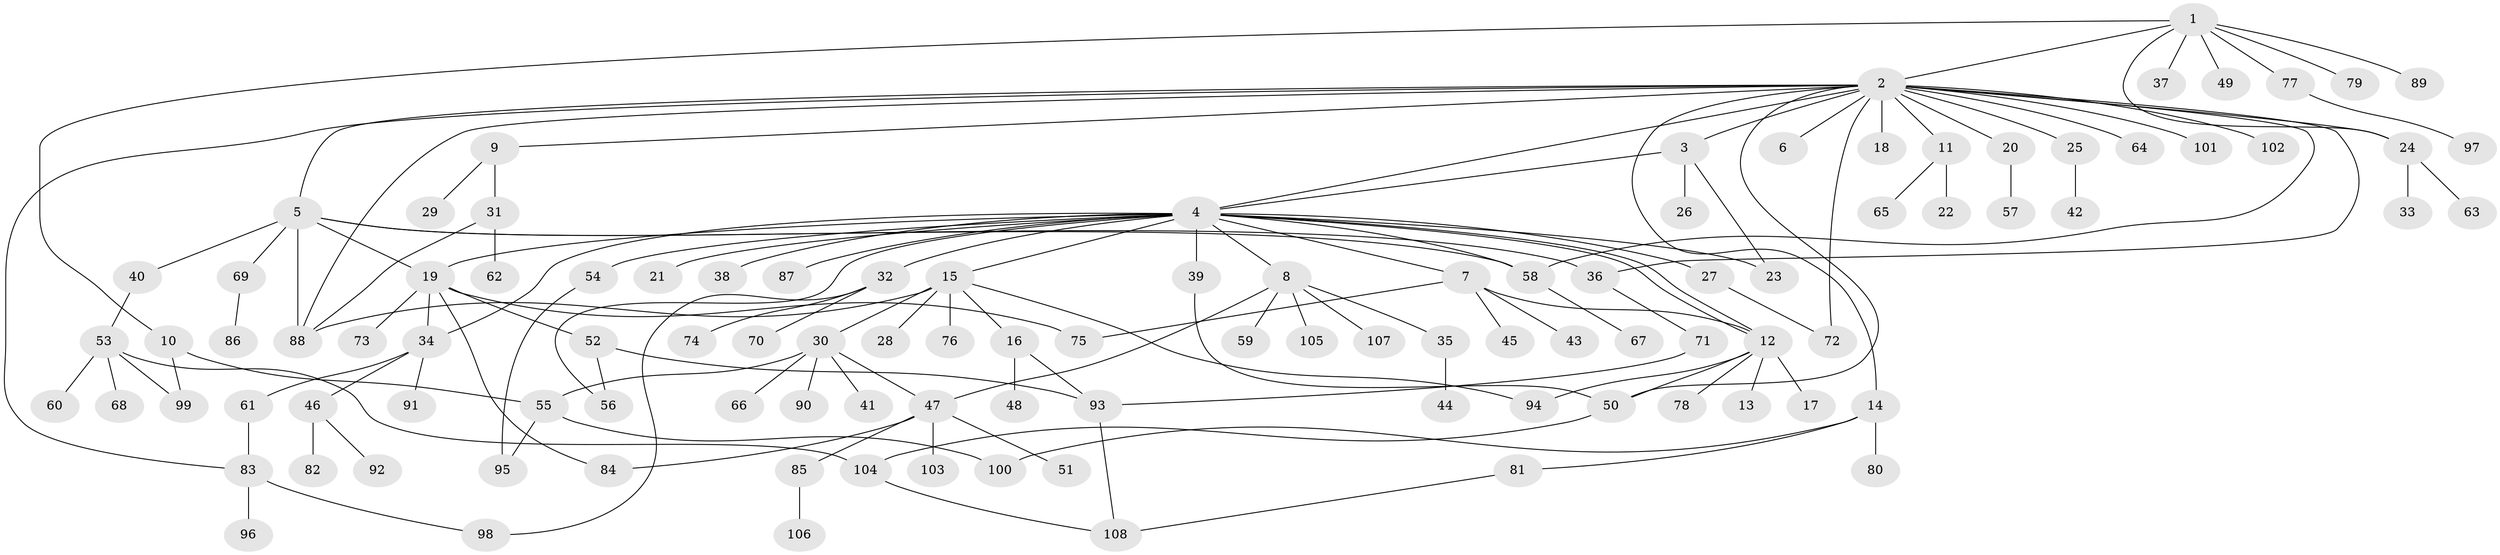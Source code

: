 // coarse degree distribution, {20: 0.023255813953488372, 3: 0.13953488372093023, 14: 0.023255813953488372, 9: 0.023255813953488372, 1: 0.5348837209302325, 6: 0.046511627906976744, 11: 0.023255813953488372, 2: 0.11627906976744186, 5: 0.023255813953488372, 4: 0.046511627906976744}
// Generated by graph-tools (version 1.1) at 2025/18/03/04/25 18:18:08]
// undirected, 108 vertices, 139 edges
graph export_dot {
graph [start="1"]
  node [color=gray90,style=filled];
  1;
  2;
  3;
  4;
  5;
  6;
  7;
  8;
  9;
  10;
  11;
  12;
  13;
  14;
  15;
  16;
  17;
  18;
  19;
  20;
  21;
  22;
  23;
  24;
  25;
  26;
  27;
  28;
  29;
  30;
  31;
  32;
  33;
  34;
  35;
  36;
  37;
  38;
  39;
  40;
  41;
  42;
  43;
  44;
  45;
  46;
  47;
  48;
  49;
  50;
  51;
  52;
  53;
  54;
  55;
  56;
  57;
  58;
  59;
  60;
  61;
  62;
  63;
  64;
  65;
  66;
  67;
  68;
  69;
  70;
  71;
  72;
  73;
  74;
  75;
  76;
  77;
  78;
  79;
  80;
  81;
  82;
  83;
  84;
  85;
  86;
  87;
  88;
  89;
  90;
  91;
  92;
  93;
  94;
  95;
  96;
  97;
  98;
  99;
  100;
  101;
  102;
  103;
  104;
  105;
  106;
  107;
  108;
  1 -- 2;
  1 -- 10;
  1 -- 24;
  1 -- 37;
  1 -- 49;
  1 -- 77;
  1 -- 79;
  1 -- 89;
  2 -- 3;
  2 -- 4;
  2 -- 5;
  2 -- 6;
  2 -- 9;
  2 -- 11;
  2 -- 14;
  2 -- 18;
  2 -- 20;
  2 -- 24;
  2 -- 25;
  2 -- 36;
  2 -- 50;
  2 -- 58;
  2 -- 64;
  2 -- 72;
  2 -- 83;
  2 -- 88;
  2 -- 101;
  2 -- 102;
  3 -- 4;
  3 -- 23;
  3 -- 26;
  4 -- 7;
  4 -- 8;
  4 -- 12;
  4 -- 12;
  4 -- 15;
  4 -- 19;
  4 -- 21;
  4 -- 23;
  4 -- 27;
  4 -- 32;
  4 -- 34;
  4 -- 38;
  4 -- 39;
  4 -- 54;
  4 -- 56;
  4 -- 58;
  4 -- 87;
  5 -- 19;
  5 -- 36;
  5 -- 40;
  5 -- 58;
  5 -- 69;
  5 -- 88;
  7 -- 12;
  7 -- 43;
  7 -- 45;
  7 -- 75;
  8 -- 35;
  8 -- 47;
  8 -- 59;
  8 -- 105;
  8 -- 107;
  9 -- 29;
  9 -- 31;
  10 -- 55;
  10 -- 99;
  11 -- 22;
  11 -- 65;
  12 -- 13;
  12 -- 17;
  12 -- 50;
  12 -- 78;
  12 -- 94;
  14 -- 80;
  14 -- 81;
  14 -- 100;
  15 -- 16;
  15 -- 28;
  15 -- 30;
  15 -- 76;
  15 -- 88;
  15 -- 94;
  16 -- 48;
  16 -- 93;
  19 -- 34;
  19 -- 52;
  19 -- 73;
  19 -- 75;
  19 -- 84;
  20 -- 57;
  24 -- 33;
  24 -- 63;
  25 -- 42;
  27 -- 72;
  30 -- 41;
  30 -- 47;
  30 -- 55;
  30 -- 66;
  30 -- 90;
  31 -- 62;
  31 -- 88;
  32 -- 70;
  32 -- 74;
  32 -- 98;
  34 -- 46;
  34 -- 61;
  34 -- 91;
  35 -- 44;
  36 -- 71;
  39 -- 50;
  40 -- 53;
  46 -- 82;
  46 -- 92;
  47 -- 51;
  47 -- 84;
  47 -- 85;
  47 -- 103;
  50 -- 104;
  52 -- 56;
  52 -- 93;
  53 -- 60;
  53 -- 68;
  53 -- 99;
  53 -- 104;
  54 -- 95;
  55 -- 95;
  55 -- 100;
  58 -- 67;
  61 -- 83;
  69 -- 86;
  71 -- 93;
  77 -- 97;
  81 -- 108;
  83 -- 96;
  83 -- 98;
  85 -- 106;
  93 -- 108;
  104 -- 108;
}
